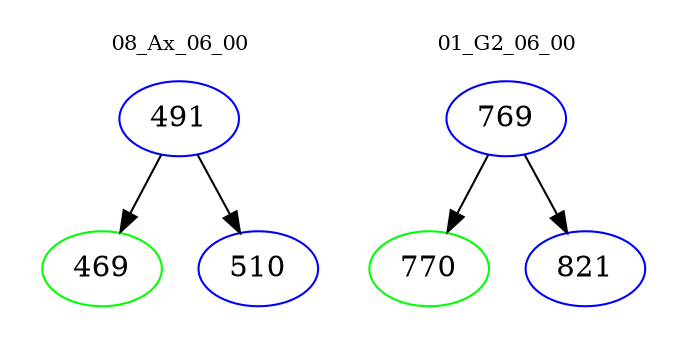 digraph{
subgraph cluster_0 {
color = white
label = "08_Ax_06_00";
fontsize=10;
T0_491 [label="491", color="blue"]
T0_491 -> T0_469 [color="black"]
T0_469 [label="469", color="green"]
T0_491 -> T0_510 [color="black"]
T0_510 [label="510", color="blue"]
}
subgraph cluster_1 {
color = white
label = "01_G2_06_00";
fontsize=10;
T1_769 [label="769", color="blue"]
T1_769 -> T1_770 [color="black"]
T1_770 [label="770", color="green"]
T1_769 -> T1_821 [color="black"]
T1_821 [label="821", color="blue"]
}
}
